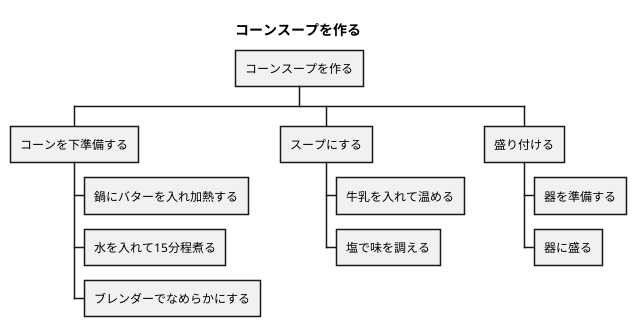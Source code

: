 @startwbs スープを作る
title コーンスープを作る
+ コーンスープを作る
** コーンを下準備する
+++ 鍋にバターを入れ加熱する
*** 水を入れて15分程煮る
*** ブレンダーでなめらかにする
** スープにする
*** 牛乳を入れて温める
*** 塩で味を調える
** 盛り付ける
+++ 器を準備する
*** 器に盛る
@endwbs
